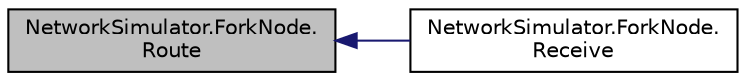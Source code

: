 digraph "NetworkSimulator.ForkNode.Route"
{
  edge [fontname="Helvetica",fontsize="10",labelfontname="Helvetica",labelfontsize="10"];
  node [fontname="Helvetica",fontsize="10",shape=record];
  rankdir="LR";
  Node1 [label="NetworkSimulator.ForkNode.\lRoute",height=0.2,width=0.4,color="black", fillcolor="grey75", style="filled", fontcolor="black"];
  Node1 -> Node2 [dir="back",color="midnightblue",fontsize="10",style="solid",fontname="Helvetica"];
  Node2 [label="NetworkSimulator.ForkNode.\lReceive",height=0.2,width=0.4,color="black", fillcolor="white", style="filled",URL="$class_network_simulator_1_1_fork_node.html#aca7a8c482a32868c4a8cb7c319bd866f",tooltip="Получение фрагмента из какого-то узла "];
}
